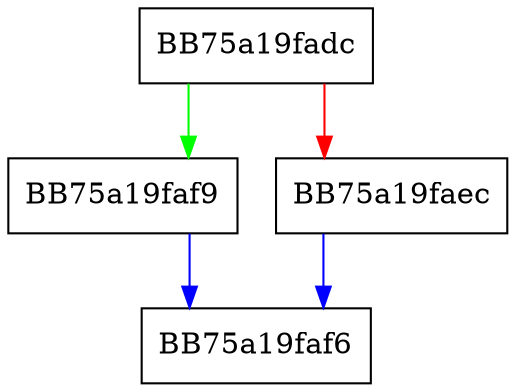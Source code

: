 digraph get_space_R {
  node [shape="box"];
  graph [splines=ortho];
  BB75a19fadc -> BB75a19faf9 [color="green"];
  BB75a19fadc -> BB75a19faec [color="red"];
  BB75a19faec -> BB75a19faf6 [color="blue"];
  BB75a19faf9 -> BB75a19faf6 [color="blue"];
}